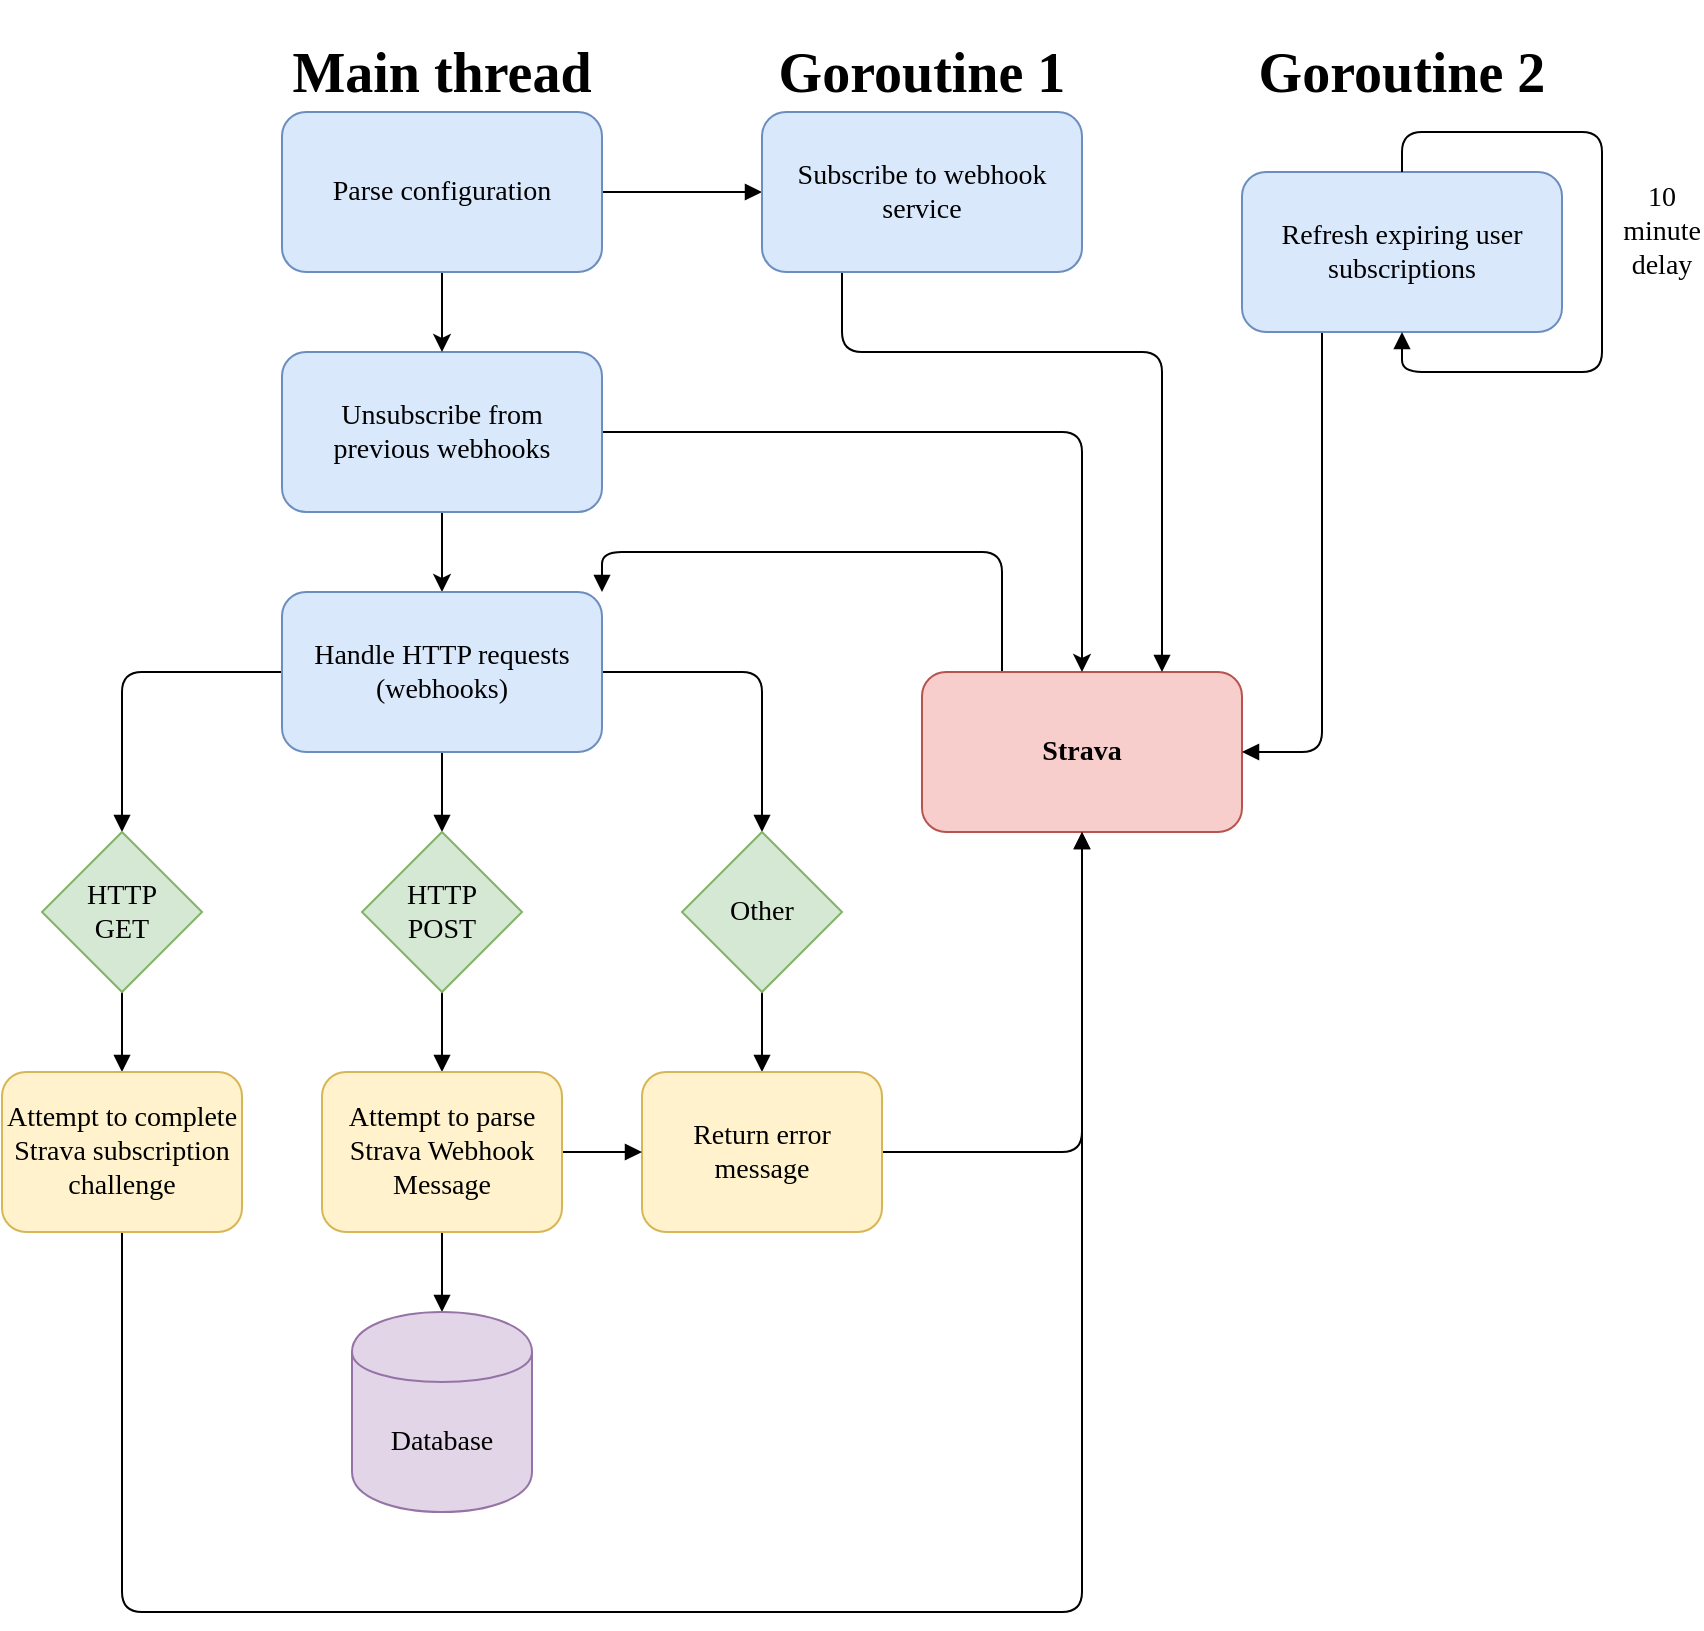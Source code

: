 <mxfile version="12.6.5" type="device"><diagram id="Vx08g21d_624QtarOzg6" name="Page-1"><mxGraphModel dx="2031" dy="2253" grid="1" gridSize="10" guides="1" tooltips="1" connect="1" arrows="1" fold="1" page="1" pageScale="1" pageWidth="850" pageHeight="1100" math="0" shadow="0" extFonts="Ubuntu^https://fonts.googleapis.com/css?family=Ubuntu"><root><mxCell id="0"/><mxCell id="1" parent="0"/><mxCell id="8YCxUJffCCgpSuBsV9zk-29" style="edgeStyle=orthogonalEdgeStyle;rounded=1;orthogonalLoop=1;jettySize=auto;html=1;entryX=1;entryY=0;entryDx=0;entryDy=0;endArrow=block;endFill=1;fontFamily=Ubuntu;fontSize=14;" edge="1" parent="1" source="8YCxUJffCCgpSuBsV9zk-1" target="8YCxUJffCCgpSuBsV9zk-9"><mxGeometry relative="1" as="geometry"><Array as="points"><mxPoint x="520" y="220"/><mxPoint x="320" y="220"/></Array></mxGeometry></mxCell><mxCell id="8YCxUJffCCgpSuBsV9zk-1" value="Strava" style="rounded=1;whiteSpace=wrap;html=1;fillColor=#f8cecc;strokeColor=#b85450;fontStyle=1;fontFamily=Ubuntu;fontSize=14;" vertex="1" parent="1"><mxGeometry x="480" y="280" width="160" height="80" as="geometry"/></mxCell><mxCell id="8YCxUJffCCgpSuBsV9zk-3" style="edgeStyle=orthogonalEdgeStyle;rounded=1;orthogonalLoop=1;jettySize=auto;html=1;fontFamily=Ubuntu;fontSize=14;" edge="1" parent="1" source="8YCxUJffCCgpSuBsV9zk-2" target="8YCxUJffCCgpSuBsV9zk-1"><mxGeometry relative="1" as="geometry"/></mxCell><mxCell id="8YCxUJffCCgpSuBsV9zk-10" style="edgeStyle=orthogonalEdgeStyle;rounded=0;orthogonalLoop=1;jettySize=auto;html=1;fontFamily=Ubuntu;fontSize=14;" edge="1" parent="1" source="8YCxUJffCCgpSuBsV9zk-2" target="8YCxUJffCCgpSuBsV9zk-9"><mxGeometry relative="1" as="geometry"/></mxCell><mxCell id="8YCxUJffCCgpSuBsV9zk-2" value="Unsubscribe from&lt;br style=&quot;font-size: 14px;&quot;&gt;previous webhooks" style="rounded=1;whiteSpace=wrap;html=1;fillColor=#dae8fc;strokeColor=#6c8ebf;fontFamily=Ubuntu;fontSize=14;" vertex="1" parent="1"><mxGeometry x="160" y="120" width="160" height="80" as="geometry"/></mxCell><mxCell id="8YCxUJffCCgpSuBsV9zk-19" style="edgeStyle=orthogonalEdgeStyle;rounded=1;orthogonalLoop=1;jettySize=auto;html=1;endArrow=block;endFill=1;fontFamily=Ubuntu;fontSize=14;" edge="1" parent="1" source="8YCxUJffCCgpSuBsV9zk-9" target="8YCxUJffCCgpSuBsV9zk-16"><mxGeometry relative="1" as="geometry"/></mxCell><mxCell id="8YCxUJffCCgpSuBsV9zk-20" style="edgeStyle=orthogonalEdgeStyle;rounded=1;orthogonalLoop=1;jettySize=auto;html=1;endArrow=block;endFill=1;fontFamily=Ubuntu;fontSize=14;entryX=0.5;entryY=0;entryDx=0;entryDy=0;" edge="1" parent="1" source="8YCxUJffCCgpSuBsV9zk-9" target="8YCxUJffCCgpSuBsV9zk-18"><mxGeometry relative="1" as="geometry"><mxPoint x="410" y="350" as="targetPoint"/><Array as="points"><mxPoint x="400" y="280"/></Array></mxGeometry></mxCell><mxCell id="8YCxUJffCCgpSuBsV9zk-21" style="edgeStyle=orthogonalEdgeStyle;rounded=1;orthogonalLoop=1;jettySize=auto;html=1;exitX=0;exitY=0.5;exitDx=0;exitDy=0;entryX=0.5;entryY=0;entryDx=0;entryDy=0;endArrow=block;endFill=1;fontFamily=Ubuntu;fontSize=14;" edge="1" parent="1" source="8YCxUJffCCgpSuBsV9zk-9" target="8YCxUJffCCgpSuBsV9zk-17"><mxGeometry relative="1" as="geometry"/></mxCell><mxCell id="8YCxUJffCCgpSuBsV9zk-9" value="Handle HTTP requests (webhooks)" style="rounded=1;whiteSpace=wrap;html=1;fillColor=#dae8fc;strokeColor=#6c8ebf;fontFamily=Ubuntu;fontSize=14;" vertex="1" parent="1"><mxGeometry x="160" y="240" width="160" height="80" as="geometry"/></mxCell><mxCell id="8YCxUJffCCgpSuBsV9zk-13" style="edgeStyle=orthogonalEdgeStyle;rounded=0;orthogonalLoop=1;jettySize=auto;html=1;fontFamily=Ubuntu;fontSize=14;" edge="1" parent="1" source="8YCxUJffCCgpSuBsV9zk-12" target="8YCxUJffCCgpSuBsV9zk-2"><mxGeometry relative="1" as="geometry"/></mxCell><mxCell id="8YCxUJffCCgpSuBsV9zk-44" style="edgeStyle=orthogonalEdgeStyle;rounded=1;orthogonalLoop=1;jettySize=auto;html=1;endArrow=block;endFill=1;fontFamily=Ubuntu;fontSize=14;" edge="1" parent="1" source="8YCxUJffCCgpSuBsV9zk-12" target="8YCxUJffCCgpSuBsV9zk-38"><mxGeometry relative="1" as="geometry"/></mxCell><mxCell id="8YCxUJffCCgpSuBsV9zk-12" value="Parse configuration" style="rounded=1;whiteSpace=wrap;html=1;fillColor=#dae8fc;strokeColor=#6c8ebf;fontFamily=Ubuntu;fontSize=14;" vertex="1" parent="1"><mxGeometry x="160" width="160" height="80" as="geometry"/></mxCell><mxCell id="8YCxUJffCCgpSuBsV9zk-27" style="edgeStyle=orthogonalEdgeStyle;rounded=1;orthogonalLoop=1;jettySize=auto;html=1;endArrow=block;endFill=1;fontFamily=Ubuntu;fontSize=14;" edge="1" parent="1" source="8YCxUJffCCgpSuBsV9zk-16" target="8YCxUJffCCgpSuBsV9zk-24"><mxGeometry relative="1" as="geometry"/></mxCell><mxCell id="8YCxUJffCCgpSuBsV9zk-16" value="HTTP&lt;br&gt;POST" style="rhombus;whiteSpace=wrap;html=1;fontFamily=Ubuntu;fontSize=14;fillColor=#d5e8d4;strokeColor=#82b366;" vertex="1" parent="1"><mxGeometry x="200" y="360" width="80" height="80" as="geometry"/></mxCell><mxCell id="8YCxUJffCCgpSuBsV9zk-26" style="edgeStyle=orthogonalEdgeStyle;rounded=1;orthogonalLoop=1;jettySize=auto;html=1;endArrow=block;endFill=1;fontFamily=Ubuntu;fontSize=14;" edge="1" parent="1" source="8YCxUJffCCgpSuBsV9zk-17" target="8YCxUJffCCgpSuBsV9zk-25"><mxGeometry relative="1" as="geometry"/></mxCell><mxCell id="8YCxUJffCCgpSuBsV9zk-17" value="HTTP&lt;br&gt;GET" style="rhombus;whiteSpace=wrap;html=1;fontFamily=Ubuntu;fontSize=14;fillColor=#d5e8d4;strokeColor=#82b366;" vertex="1" parent="1"><mxGeometry x="40" y="360" width="80" height="80" as="geometry"/></mxCell><mxCell id="8YCxUJffCCgpSuBsV9zk-23" style="edgeStyle=orthogonalEdgeStyle;rounded=1;orthogonalLoop=1;jettySize=auto;html=1;endArrow=block;endFill=1;fontFamily=Ubuntu;fontSize=14;" edge="1" parent="1" source="8YCxUJffCCgpSuBsV9zk-18" target="8YCxUJffCCgpSuBsV9zk-22"><mxGeometry relative="1" as="geometry"/></mxCell><mxCell id="8YCxUJffCCgpSuBsV9zk-18" value="Other" style="rhombus;whiteSpace=wrap;html=1;fontFamily=Ubuntu;fontSize=14;fillColor=#d5e8d4;strokeColor=#82b366;" vertex="1" parent="1"><mxGeometry x="360" y="360" width="80" height="80" as="geometry"/></mxCell><mxCell id="8YCxUJffCCgpSuBsV9zk-35" style="edgeStyle=orthogonalEdgeStyle;rounded=1;orthogonalLoop=1;jettySize=auto;html=1;endArrow=block;endFill=1;fontFamily=Ubuntu;fontSize=14;" edge="1" parent="1" source="8YCxUJffCCgpSuBsV9zk-22" target="8YCxUJffCCgpSuBsV9zk-1"><mxGeometry relative="1" as="geometry"/></mxCell><mxCell id="8YCxUJffCCgpSuBsV9zk-22" value="Return error message" style="rounded=1;whiteSpace=wrap;html=1;fontFamily=Ubuntu;fontSize=14;fillColor=#fff2cc;strokeColor=#d6b656;" vertex="1" parent="1"><mxGeometry x="340" y="480" width="120" height="80" as="geometry"/></mxCell><mxCell id="8YCxUJffCCgpSuBsV9zk-30" style="edgeStyle=orthogonalEdgeStyle;rounded=1;orthogonalLoop=1;jettySize=auto;html=1;entryX=0;entryY=0.5;entryDx=0;entryDy=0;endArrow=block;endFill=1;fontFamily=Ubuntu;fontSize=14;" edge="1" parent="1" source="8YCxUJffCCgpSuBsV9zk-24" target="8YCxUJffCCgpSuBsV9zk-22"><mxGeometry relative="1" as="geometry"/></mxCell><mxCell id="8YCxUJffCCgpSuBsV9zk-34" style="edgeStyle=orthogonalEdgeStyle;rounded=1;orthogonalLoop=1;jettySize=auto;html=1;entryX=0.5;entryY=0;entryDx=0;entryDy=0;endArrow=block;endFill=1;fontFamily=Ubuntu;fontSize=14;" edge="1" parent="1" source="8YCxUJffCCgpSuBsV9zk-24" target="8YCxUJffCCgpSuBsV9zk-33"><mxGeometry relative="1" as="geometry"/></mxCell><mxCell id="8YCxUJffCCgpSuBsV9zk-24" value="Attempt to parse Strava Webhook Message" style="rounded=1;whiteSpace=wrap;html=1;fontFamily=Ubuntu;fontSize=14;fillColor=#fff2cc;strokeColor=#d6b656;" vertex="1" parent="1"><mxGeometry x="180" y="480" width="120" height="80" as="geometry"/></mxCell><mxCell id="8YCxUJffCCgpSuBsV9zk-31" style="edgeStyle=orthogonalEdgeStyle;rounded=1;orthogonalLoop=1;jettySize=auto;html=1;endArrow=block;endFill=1;fontFamily=Ubuntu;fontSize=14;" edge="1" parent="1" source="8YCxUJffCCgpSuBsV9zk-25" target="8YCxUJffCCgpSuBsV9zk-1"><mxGeometry relative="1" as="geometry"><Array as="points"><mxPoint x="80" y="750"/><mxPoint x="560" y="750"/></Array></mxGeometry></mxCell><mxCell id="8YCxUJffCCgpSuBsV9zk-25" value="Attempt to complete Strava subscription challenge" style="rounded=1;whiteSpace=wrap;html=1;fontFamily=Ubuntu;fontSize=14;fillColor=#fff2cc;strokeColor=#d6b656;" vertex="1" parent="1"><mxGeometry x="20" y="480" width="120" height="80" as="geometry"/></mxCell><mxCell id="8YCxUJffCCgpSuBsV9zk-33" value="Database" style="shape=cylinder;whiteSpace=wrap;html=1;boundedLbl=1;backgroundOutline=1;fontFamily=Ubuntu;fontSize=14;fillColor=#e1d5e7;strokeColor=#9673a6;" vertex="1" parent="1"><mxGeometry x="195" y="600" width="90" height="100" as="geometry"/></mxCell><mxCell id="8YCxUJffCCgpSuBsV9zk-45" style="edgeStyle=orthogonalEdgeStyle;rounded=1;orthogonalLoop=1;jettySize=auto;html=1;entryX=0.75;entryY=0;entryDx=0;entryDy=0;endArrow=block;endFill=1;fontFamily=Ubuntu;fontSize=14;" edge="1" parent="1" source="8YCxUJffCCgpSuBsV9zk-38" target="8YCxUJffCCgpSuBsV9zk-1"><mxGeometry relative="1" as="geometry"><Array as="points"><mxPoint x="440" y="120"/><mxPoint x="600" y="120"/></Array></mxGeometry></mxCell><mxCell id="8YCxUJffCCgpSuBsV9zk-38" value="Subscribe to webhook service" style="rounded=1;whiteSpace=wrap;html=1;fillColor=#dae8fc;strokeColor=#6c8ebf;fontFamily=Ubuntu;fontSize=14;" vertex="1" parent="1"><mxGeometry x="400" width="160" height="80" as="geometry"/></mxCell><mxCell id="8YCxUJffCCgpSuBsV9zk-39" value="&lt;h1&gt;Main thread&lt;/h1&gt;" style="text;html=1;strokeColor=none;fillColor=none;align=center;verticalAlign=middle;whiteSpace=wrap;rounded=0;fontFamily=Ubuntu;fontSize=14;" vertex="1" parent="1"><mxGeometry x="160" y="-30" width="160" height="20" as="geometry"/></mxCell><mxCell id="8YCxUJffCCgpSuBsV9zk-40" value="&lt;h1&gt;Goroutine 1&lt;/h1&gt;" style="text;html=1;strokeColor=none;fillColor=none;align=center;verticalAlign=middle;whiteSpace=wrap;rounded=0;fontFamily=Ubuntu;fontSize=14;" vertex="1" parent="1"><mxGeometry x="400" y="-30" width="160" height="20" as="geometry"/></mxCell><mxCell id="8YCxUJffCCgpSuBsV9zk-48" style="edgeStyle=orthogonalEdgeStyle;rounded=1;orthogonalLoop=1;jettySize=auto;html=1;entryX=1;entryY=0.5;entryDx=0;entryDy=0;endArrow=block;endFill=1;fontFamily=Ubuntu;fontSize=14;exitX=0.25;exitY=1;exitDx=0;exitDy=0;" edge="1" parent="1" source="8YCxUJffCCgpSuBsV9zk-41" target="8YCxUJffCCgpSuBsV9zk-1"><mxGeometry relative="1" as="geometry"/></mxCell><mxCell id="8YCxUJffCCgpSuBsV9zk-41" value="Refresh expiring user subscriptions" style="rounded=1;whiteSpace=wrap;html=1;fillColor=#dae8fc;strokeColor=#6c8ebf;fontFamily=Ubuntu;fontSize=14;" vertex="1" parent="1"><mxGeometry x="640" y="30" width="160" height="80" as="geometry"/></mxCell><mxCell id="8YCxUJffCCgpSuBsV9zk-42" value="&lt;h1&gt;Goroutine 2&lt;/h1&gt;" style="text;html=1;strokeColor=none;fillColor=none;align=center;verticalAlign=middle;whiteSpace=wrap;rounded=0;fontFamily=Ubuntu;fontSize=14;" vertex="1" parent="1"><mxGeometry x="640" y="-30" width="160" height="20" as="geometry"/></mxCell><mxCell id="8YCxUJffCCgpSuBsV9zk-46" style="edgeStyle=orthogonalEdgeStyle;rounded=1;orthogonalLoop=1;jettySize=auto;html=1;entryX=0.5;entryY=1;entryDx=0;entryDy=0;endArrow=block;endFill=1;fontFamily=Ubuntu;fontSize=14;" edge="1" parent="1" source="8YCxUJffCCgpSuBsV9zk-41" target="8YCxUJffCCgpSuBsV9zk-41"><mxGeometry relative="1" as="geometry"/></mxCell><mxCell id="8YCxUJffCCgpSuBsV9zk-47" value="10 minute delay" style="text;html=1;strokeColor=none;fillColor=none;align=center;verticalAlign=middle;whiteSpace=wrap;rounded=0;fontFamily=Ubuntu;fontSize=14;" vertex="1" parent="1"><mxGeometry x="830" y="50" width="40" height="20" as="geometry"/></mxCell></root></mxGraphModel></diagram></mxfile>
